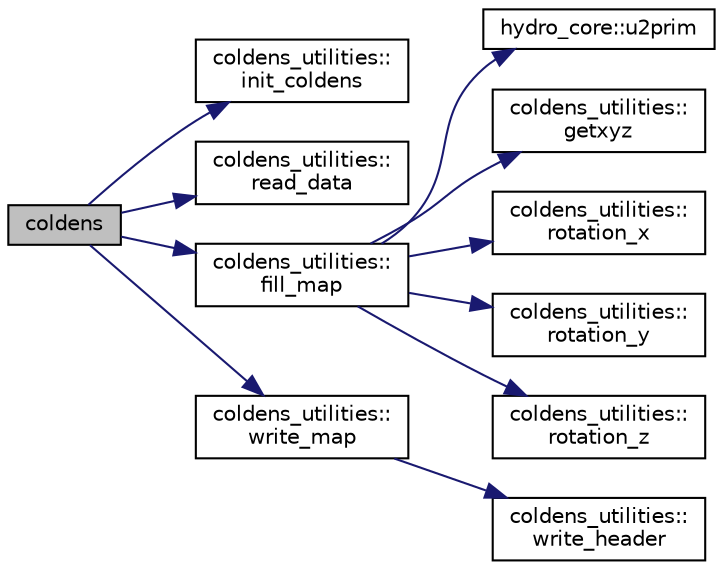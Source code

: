 digraph "coldens"
{
  edge [fontname="Helvetica",fontsize="10",labelfontname="Helvetica",labelfontsize="10"];
  node [fontname="Helvetica",fontsize="10",shape=record];
  rankdir="LR";
  Node1 [label="coldens",height=0.2,width=0.4,color="black", fillcolor="grey75", style="filled", fontcolor="black"];
  Node1 -> Node2 [color="midnightblue",fontsize="10",style="solid",fontname="Helvetica"];
  Node2 [label="coldens_utilities::\linit_coldens",height=0.2,width=0.4,color="black", fillcolor="white", style="filled",URL="$namespacecoldens__utilities.html#a9fa20a511c2b17a33fdb8fc1b3bf55a2",tooltip="Initializes data. "];
  Node1 -> Node3 [color="midnightblue",fontsize="10",style="solid",fontname="Helvetica"];
  Node3 [label="coldens_utilities::\lread_data",height=0.2,width=0.4,color="black", fillcolor="white", style="filled",URL="$namespacecoldens__utilities.html#a2dafe54f1edb888f313949f4f801e2d6",tooltip="reads data from file "];
  Node1 -> Node4 [color="midnightblue",fontsize="10",style="solid",fontname="Helvetica"];
  Node4 [label="coldens_utilities::\lfill_map",height=0.2,width=0.4,color="black", fillcolor="white", style="filled",URL="$namespacecoldens__utilities.html#af035b829538114f8b62f54365269bdab",tooltip="Fill target map. "];
  Node4 -> Node5 [color="midnightblue",fontsize="10",style="solid",fontname="Helvetica"];
  Node5 [label="hydro_core::u2prim",height=0.2,width=0.4,color="black", fillcolor="white", style="filled",URL="$namespacehydro__core.html#a360e3d64343b30d94d270cfebc5b4eb3",tooltip="Computes the primitive variables and temperature from conserved variables on a single cell..."];
  Node4 -> Node6 [color="midnightblue",fontsize="10",style="solid",fontname="Helvetica"];
  Node6 [label="coldens_utilities::\lgetxyz",height=0.2,width=0.4,color="black", fillcolor="white", style="filled",URL="$namespacecoldens__utilities.html#a7df7ce1cf8187ca5393dc35effa22020",tooltip="gets position of a cell "];
  Node4 -> Node7 [color="midnightblue",fontsize="10",style="solid",fontname="Helvetica"];
  Node7 [label="coldens_utilities::\lrotation_x",height=0.2,width=0.4,color="black", fillcolor="white", style="filled",URL="$namespacecoldens__utilities.html#af7f94bfb5ffee491708d3f221915abcf",tooltip="Rotation around the X axis. "];
  Node4 -> Node8 [color="midnightblue",fontsize="10",style="solid",fontname="Helvetica"];
  Node8 [label="coldens_utilities::\lrotation_y",height=0.2,width=0.4,color="black", fillcolor="white", style="filled",URL="$namespacecoldens__utilities.html#a989fb82adc69b6b1c00a2d2400c9854a",tooltip="Rotation around the Y axis. "];
  Node4 -> Node9 [color="midnightblue",fontsize="10",style="solid",fontname="Helvetica"];
  Node9 [label="coldens_utilities::\lrotation_z",height=0.2,width=0.4,color="black", fillcolor="white", style="filled",URL="$namespacecoldens__utilities.html#a062761acebb4d5a76b3706256a491687",tooltip="Rotation around the Z axis. "];
  Node1 -> Node10 [color="midnightblue",fontsize="10",style="solid",fontname="Helvetica"];
  Node10 [label="coldens_utilities::\lwrite_map",height=0.2,width=0.4,color="black", fillcolor="white", style="filled",URL="$namespacecoldens__utilities.html#a78891c0c5736f8d50bf07d19757e7237",tooltip="Writes projection to file. "];
  Node10 -> Node11 [color="midnightblue",fontsize="10",style="solid",fontname="Helvetica"];
  Node11 [label="coldens_utilities::\lwrite_header",height=0.2,width=0.4,color="black", fillcolor="white", style="filled",URL="$namespacecoldens__utilities.html#ab85f0688ddbdcef34c8ed7f53c3071c5",tooltip="Writes header. "];
}
